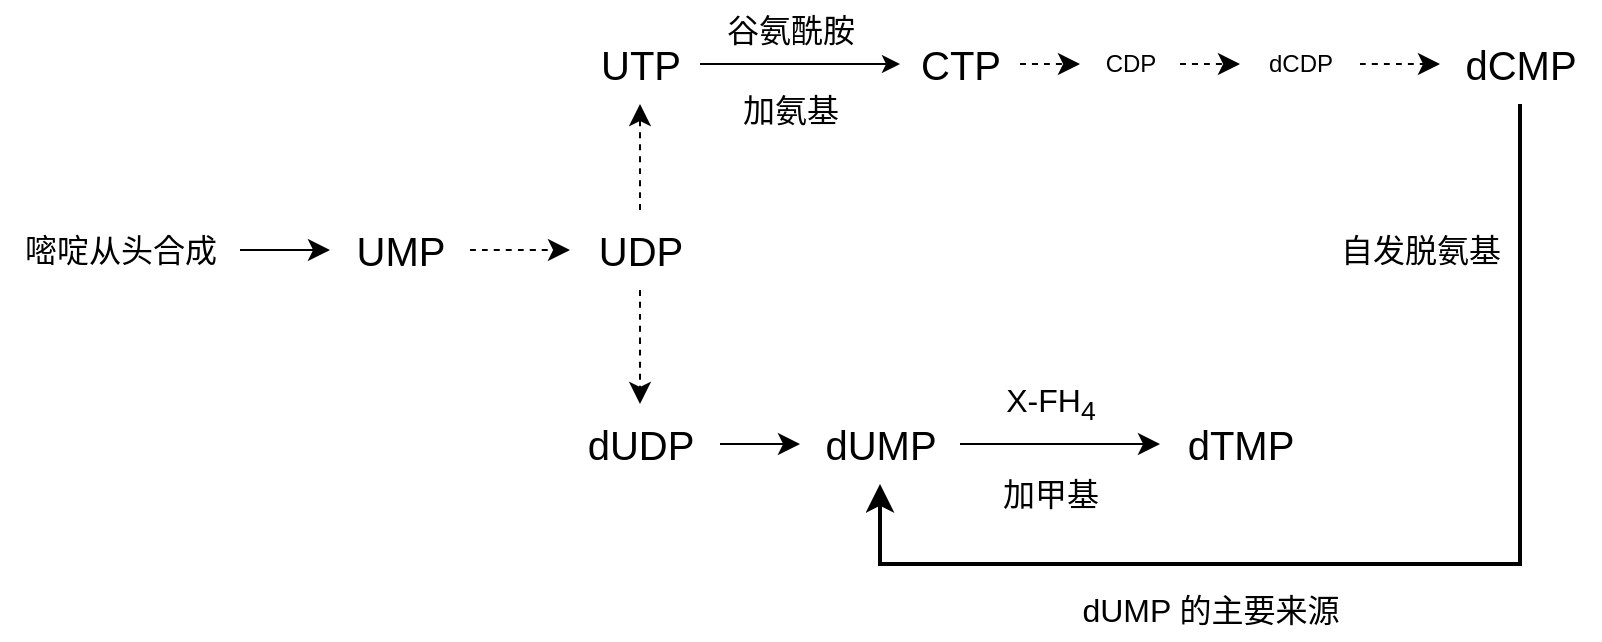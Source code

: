 <mxfile version="21.7.5" type="device">
  <diagram name="第 1 页" id="GsJs5P2JUwCovrq6-IVo">
    <mxGraphModel dx="1532" dy="1132" grid="1" gridSize="10" guides="1" tooltips="1" connect="1" arrows="1" fold="1" page="0" pageScale="1" pageWidth="827" pageHeight="1169" math="0" shadow="0">
      <root>
        <mxCell id="0" />
        <mxCell id="1" parent="0" />
        <mxCell id="n98RuirjIWRG1HX-NJSu-5" value="" style="edgeStyle=none;curved=1;rounded=0;orthogonalLoop=1;jettySize=auto;html=1;fontSize=20;startSize=8;endSize=8;dashed=1;" edge="1" parent="1" source="n98RuirjIWRG1HX-NJSu-1" target="n98RuirjIWRG1HX-NJSu-4">
          <mxGeometry relative="1" as="geometry" />
        </mxCell>
        <mxCell id="n98RuirjIWRG1HX-NJSu-1" value="UMP" style="text;html=1;align=center;verticalAlign=middle;resizable=0;points=[];autosize=1;strokeColor=none;fillColor=none;fontSize=20;" vertex="1" parent="1">
          <mxGeometry x="95" y="23" width="70" height="40" as="geometry" />
        </mxCell>
        <mxCell id="n98RuirjIWRG1HX-NJSu-3" style="edgeStyle=none;curved=1;rounded=0;orthogonalLoop=1;jettySize=auto;html=1;fontSize=20;startSize=8;endSize=8;" edge="1" parent="1" source="n98RuirjIWRG1HX-NJSu-2" target="n98RuirjIWRG1HX-NJSu-1">
          <mxGeometry relative="1" as="geometry" />
        </mxCell>
        <mxCell id="n98RuirjIWRG1HX-NJSu-2" value="嘧啶从头合成" style="text;html=1;align=center;verticalAlign=middle;resizable=0;points=[];autosize=1;strokeColor=none;fillColor=none;fontSize=16;" vertex="1" parent="1">
          <mxGeometry x="-70" y="28" width="120" height="30" as="geometry" />
        </mxCell>
        <mxCell id="n98RuirjIWRG1HX-NJSu-7" value="" style="edgeStyle=none;curved=1;rounded=0;orthogonalLoop=1;jettySize=auto;html=1;fontSize=20;startSize=8;endSize=8;dashed=1;" edge="1" parent="1" source="n98RuirjIWRG1HX-NJSu-4" target="n98RuirjIWRG1HX-NJSu-6">
          <mxGeometry relative="1" as="geometry" />
        </mxCell>
        <mxCell id="n98RuirjIWRG1HX-NJSu-9" value="" style="edgeStyle=none;curved=1;rounded=0;orthogonalLoop=1;jettySize=auto;html=1;fontSize=20;startSize=8;endSize=8;dashed=1;" edge="1" parent="1" source="n98RuirjIWRG1HX-NJSu-4" target="n98RuirjIWRG1HX-NJSu-8">
          <mxGeometry relative="1" as="geometry" />
        </mxCell>
        <mxCell id="n98RuirjIWRG1HX-NJSu-4" value="UDP" style="text;html=1;align=center;verticalAlign=middle;resizable=0;points=[];autosize=1;strokeColor=none;fillColor=none;fontSize=20;" vertex="1" parent="1">
          <mxGeometry x="215" y="23" width="70" height="40" as="geometry" />
        </mxCell>
        <mxCell id="n98RuirjIWRG1HX-NJSu-23" value="" style="edgeStyle=none;curved=1;rounded=0;orthogonalLoop=1;jettySize=auto;html=1;fontSize=20;" edge="1" parent="1" source="n98RuirjIWRG1HX-NJSu-6" target="n98RuirjIWRG1HX-NJSu-22">
          <mxGeometry relative="1" as="geometry" />
        </mxCell>
        <mxCell id="n98RuirjIWRG1HX-NJSu-6" value="UTP" style="text;html=1;align=center;verticalAlign=middle;resizable=0;points=[];autosize=1;strokeColor=none;fillColor=none;fontSize=20;" vertex="1" parent="1">
          <mxGeometry x="220" y="-70" width="60" height="40" as="geometry" />
        </mxCell>
        <mxCell id="n98RuirjIWRG1HX-NJSu-11" value="" style="edgeStyle=none;curved=1;rounded=0;orthogonalLoop=1;jettySize=auto;html=1;fontSize=20;startSize=8;endSize=8;" edge="1" parent="1" source="n98RuirjIWRG1HX-NJSu-8" target="n98RuirjIWRG1HX-NJSu-10">
          <mxGeometry relative="1" as="geometry" />
        </mxCell>
        <mxCell id="n98RuirjIWRG1HX-NJSu-8" value="dUDP" style="text;html=1;align=center;verticalAlign=middle;resizable=0;points=[];autosize=1;strokeColor=none;fillColor=none;fontSize=20;" vertex="1" parent="1">
          <mxGeometry x="210" y="120" width="80" height="40" as="geometry" />
        </mxCell>
        <mxCell id="n98RuirjIWRG1HX-NJSu-13" value="" style="edgeStyle=none;curved=1;rounded=0;orthogonalLoop=1;jettySize=auto;html=1;fontSize=20;startSize=8;endSize=8;" edge="1" parent="1" source="n98RuirjIWRG1HX-NJSu-10" target="n98RuirjIWRG1HX-NJSu-12">
          <mxGeometry relative="1" as="geometry" />
        </mxCell>
        <mxCell id="n98RuirjIWRG1HX-NJSu-10" value="dUMP" style="text;html=1;align=center;verticalAlign=middle;resizable=0;points=[];autosize=1;strokeColor=none;fillColor=none;fontSize=20;" vertex="1" parent="1">
          <mxGeometry x="330" y="120" width="80" height="40" as="geometry" />
        </mxCell>
        <mxCell id="n98RuirjIWRG1HX-NJSu-12" value="dTMP" style="text;html=1;align=center;verticalAlign=middle;resizable=0;points=[];autosize=1;strokeColor=none;fillColor=none;fontSize=20;" vertex="1" parent="1">
          <mxGeometry x="510" y="120" width="80" height="40" as="geometry" />
        </mxCell>
        <mxCell id="n98RuirjIWRG1HX-NJSu-25" value="" style="edgeStyle=none;curved=1;rounded=0;orthogonalLoop=1;jettySize=auto;html=1;fontSize=20;startSize=8;endSize=8;dashed=1;" edge="1" parent="1" source="n98RuirjIWRG1HX-NJSu-22" target="n98RuirjIWRG1HX-NJSu-24">
          <mxGeometry relative="1" as="geometry" />
        </mxCell>
        <mxCell id="n98RuirjIWRG1HX-NJSu-22" value="CTP" style="text;html=1;align=center;verticalAlign=middle;resizable=0;points=[];autosize=1;strokeColor=none;fillColor=none;fontSize=20;" vertex="1" parent="1">
          <mxGeometry x="380" y="-70" width="60" height="40" as="geometry" />
        </mxCell>
        <mxCell id="n98RuirjIWRG1HX-NJSu-27" value="" style="edgeStyle=none;curved=1;rounded=0;orthogonalLoop=1;jettySize=auto;html=1;fontSize=20;startSize=8;endSize=8;dashed=1;" edge="1" parent="1" source="n98RuirjIWRG1HX-NJSu-24" target="n98RuirjIWRG1HX-NJSu-26">
          <mxGeometry relative="1" as="geometry" />
        </mxCell>
        <mxCell id="n98RuirjIWRG1HX-NJSu-24" value="CDP" style="text;html=1;align=center;verticalAlign=middle;resizable=0;points=[];autosize=1;strokeColor=none;fillColor=none;fontSize=12;" vertex="1" parent="1">
          <mxGeometry x="470" y="-65" width="50" height="30" as="geometry" />
        </mxCell>
        <mxCell id="n98RuirjIWRG1HX-NJSu-29" value="" style="edgeStyle=none;curved=1;rounded=0;orthogonalLoop=1;jettySize=auto;html=1;fontSize=20;startSize=8;endSize=8;dashed=1;" edge="1" parent="1" source="n98RuirjIWRG1HX-NJSu-26" target="n98RuirjIWRG1HX-NJSu-28">
          <mxGeometry relative="1" as="geometry" />
        </mxCell>
        <mxCell id="n98RuirjIWRG1HX-NJSu-26" value="dCDP" style="text;html=1;align=center;verticalAlign=middle;resizable=0;points=[];autosize=1;strokeColor=none;fillColor=none;fontSize=12;" vertex="1" parent="1">
          <mxGeometry x="550" y="-65" width="60" height="30" as="geometry" />
        </mxCell>
        <mxCell id="n98RuirjIWRG1HX-NJSu-30" style="edgeStyle=orthogonalEdgeStyle;rounded=0;orthogonalLoop=1;jettySize=auto;html=1;fontSize=20;startSize=8;endSize=8;strokeWidth=2;" edge="1" parent="1" source="n98RuirjIWRG1HX-NJSu-28" target="n98RuirjIWRG1HX-NJSu-10">
          <mxGeometry relative="1" as="geometry">
            <Array as="points">
              <mxPoint x="690" y="200" />
              <mxPoint x="370" y="200" />
            </Array>
          </mxGeometry>
        </mxCell>
        <mxCell id="n98RuirjIWRG1HX-NJSu-28" value="dCMP" style="text;html=1;align=center;verticalAlign=middle;resizable=0;points=[];autosize=1;strokeColor=none;fillColor=none;fontSize=20;" vertex="1" parent="1">
          <mxGeometry x="650" y="-70" width="80" height="40" as="geometry" />
        </mxCell>
        <mxCell id="n98RuirjIWRG1HX-NJSu-31" value="谷氨酰胺" style="text;html=1;align=center;verticalAlign=middle;resizable=0;points=[];autosize=1;strokeColor=none;fillColor=none;fontSize=16;" vertex="1" parent="1">
          <mxGeometry x="280" y="-82" width="90" height="30" as="geometry" />
        </mxCell>
        <mxCell id="n98RuirjIWRG1HX-NJSu-32" value="加氨基" style="text;html=1;align=center;verticalAlign=middle;resizable=0;points=[];autosize=1;strokeColor=none;fillColor=none;fontSize=16;" vertex="1" parent="1">
          <mxGeometry x="290" y="-42" width="70" height="30" as="geometry" />
        </mxCell>
        <mxCell id="n98RuirjIWRG1HX-NJSu-33" value="加甲基" style="text;html=1;align=center;verticalAlign=middle;resizable=0;points=[];autosize=1;strokeColor=none;fillColor=none;fontSize=16;" vertex="1" parent="1">
          <mxGeometry x="420" y="150" width="70" height="30" as="geometry" />
        </mxCell>
        <mxCell id="n98RuirjIWRG1HX-NJSu-34" value="X-FH&lt;sub&gt;4&lt;/sub&gt;" style="text;html=1;align=center;verticalAlign=middle;resizable=0;points=[];autosize=1;strokeColor=none;fillColor=none;fontSize=16;" vertex="1" parent="1">
          <mxGeometry x="420" y="100" width="70" height="40" as="geometry" />
        </mxCell>
        <mxCell id="n98RuirjIWRG1HX-NJSu-35" value="dUMP 的主要来源" style="text;html=1;align=center;verticalAlign=middle;resizable=0;points=[];autosize=1;strokeColor=none;fillColor=none;fontSize=16;" vertex="1" parent="1">
          <mxGeometry x="460" y="208" width="150" height="30" as="geometry" />
        </mxCell>
        <mxCell id="n98RuirjIWRG1HX-NJSu-36" value="自发脱氨基" style="text;html=1;align=center;verticalAlign=middle;resizable=0;points=[];autosize=1;strokeColor=none;fillColor=none;fontSize=16;horizontal=1;" vertex="1" parent="1">
          <mxGeometry x="590" y="28" width="100" height="30" as="geometry" />
        </mxCell>
      </root>
    </mxGraphModel>
  </diagram>
</mxfile>
